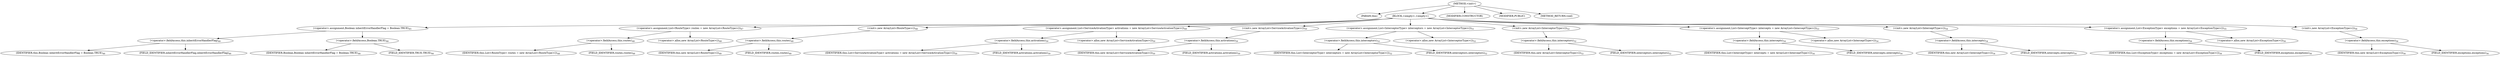 digraph "&lt;init&gt;" {  
"414" [label = <(METHOD,&lt;init&gt;)> ]
"415" [label = <(PARAM,this)> ]
"416" [label = <(BLOCK,&lt;empty&gt;,&lt;empty&gt;)> ]
"417" [label = <(&lt;operator&gt;.assignment,Boolean inheritErrorHandlerFlag = Boolean.TRUE)<SUB>45</SUB>> ]
"418" [label = <(&lt;operator&gt;.fieldAccess,this.inheritErrorHandlerFlag)<SUB>46</SUB>> ]
"419" [label = <(IDENTIFIER,this,Boolean inheritErrorHandlerFlag = Boolean.TRUE)<SUB>46</SUB>> ]
"420" [label = <(FIELD_IDENTIFIER,inheritErrorHandlerFlag,inheritErrorHandlerFlag)<SUB>46</SUB>> ]
"421" [label = <(&lt;operator&gt;.fieldAccess,Boolean.TRUE)<SUB>46</SUB>> ]
"422" [label = <(IDENTIFIER,Boolean,Boolean inheritErrorHandlerFlag = Boolean.TRUE)<SUB>46</SUB>> ]
"423" [label = <(FIELD_IDENTIFIER,TRUE,TRUE)<SUB>46</SUB>> ]
"424" [label = <(&lt;operator&gt;.assignment,List&lt;RouteType&gt; routes = new ArrayList&lt;RouteType&gt;())<SUB>47</SUB>> ]
"425" [label = <(&lt;operator&gt;.fieldAccess,this.routes)<SUB>48</SUB>> ]
"426" [label = <(IDENTIFIER,this,List&lt;RouteType&gt; routes = new ArrayList&lt;RouteType&gt;())<SUB>48</SUB>> ]
"427" [label = <(FIELD_IDENTIFIER,routes,routes)<SUB>48</SUB>> ]
"428" [label = <(&lt;operator&gt;.alloc,new ArrayList&lt;RouteType&gt;())<SUB>48</SUB>> ]
"429" [label = <(&lt;init&gt;,new ArrayList&lt;RouteType&gt;())<SUB>48</SUB>> ]
"430" [label = <(&lt;operator&gt;.fieldAccess,this.routes)<SUB>48</SUB>> ]
"431" [label = <(IDENTIFIER,this,new ArrayList&lt;RouteType&gt;())<SUB>48</SUB>> ]
"432" [label = <(FIELD_IDENTIFIER,routes,routes)<SUB>48</SUB>> ]
"433" [label = <(&lt;operator&gt;.assignment,List&lt;ServiceActivationType&gt; activations = new ArrayList&lt;ServiceActivationType&gt;())<SUB>49</SUB>> ]
"434" [label = <(&lt;operator&gt;.fieldAccess,this.activations)<SUB>50</SUB>> ]
"435" [label = <(IDENTIFIER,this,List&lt;ServiceActivationType&gt; activations = new ArrayList&lt;ServiceActivationType&gt;())<SUB>50</SUB>> ]
"436" [label = <(FIELD_IDENTIFIER,activations,activations)<SUB>50</SUB>> ]
"437" [label = <(&lt;operator&gt;.alloc,new ArrayList&lt;ServiceActivationType&gt;())<SUB>50</SUB>> ]
"438" [label = <(&lt;init&gt;,new ArrayList&lt;ServiceActivationType&gt;())<SUB>50</SUB>> ]
"439" [label = <(&lt;operator&gt;.fieldAccess,this.activations)<SUB>50</SUB>> ]
"440" [label = <(IDENTIFIER,this,new ArrayList&lt;ServiceActivationType&gt;())<SUB>50</SUB>> ]
"441" [label = <(FIELD_IDENTIFIER,activations,activations)<SUB>50</SUB>> ]
"442" [label = <(&lt;operator&gt;.assignment,List&lt;InterceptorType&gt; interceptors = new ArrayList&lt;InterceptorType&gt;())<SUB>51</SUB>> ]
"443" [label = <(&lt;operator&gt;.fieldAccess,this.interceptors)<SUB>52</SUB>> ]
"444" [label = <(IDENTIFIER,this,List&lt;InterceptorType&gt; interceptors = new ArrayList&lt;InterceptorType&gt;())<SUB>52</SUB>> ]
"445" [label = <(FIELD_IDENTIFIER,interceptors,interceptors)<SUB>52</SUB>> ]
"446" [label = <(&lt;operator&gt;.alloc,new ArrayList&lt;InterceptorType&gt;())<SUB>52</SUB>> ]
"447" [label = <(&lt;init&gt;,new ArrayList&lt;InterceptorType&gt;())<SUB>52</SUB>> ]
"448" [label = <(&lt;operator&gt;.fieldAccess,this.interceptors)<SUB>52</SUB>> ]
"449" [label = <(IDENTIFIER,this,new ArrayList&lt;InterceptorType&gt;())<SUB>52</SUB>> ]
"450" [label = <(FIELD_IDENTIFIER,interceptors,interceptors)<SUB>52</SUB>> ]
"451" [label = <(&lt;operator&gt;.assignment,List&lt;InterceptType&gt; intercepts = new ArrayList&lt;InterceptType&gt;())<SUB>53</SUB>> ]
"452" [label = <(&lt;operator&gt;.fieldAccess,this.intercepts)<SUB>54</SUB>> ]
"453" [label = <(IDENTIFIER,this,List&lt;InterceptType&gt; intercepts = new ArrayList&lt;InterceptType&gt;())<SUB>54</SUB>> ]
"454" [label = <(FIELD_IDENTIFIER,intercepts,intercepts)<SUB>54</SUB>> ]
"455" [label = <(&lt;operator&gt;.alloc,new ArrayList&lt;InterceptType&gt;())<SUB>54</SUB>> ]
"456" [label = <(&lt;init&gt;,new ArrayList&lt;InterceptType&gt;())<SUB>54</SUB>> ]
"457" [label = <(&lt;operator&gt;.fieldAccess,this.intercepts)<SUB>54</SUB>> ]
"458" [label = <(IDENTIFIER,this,new ArrayList&lt;InterceptType&gt;())<SUB>54</SUB>> ]
"459" [label = <(FIELD_IDENTIFIER,intercepts,intercepts)<SUB>54</SUB>> ]
"460" [label = <(&lt;operator&gt;.assignment,List&lt;ExceptionType&gt; exceptions = new ArrayList&lt;ExceptionType&gt;())<SUB>55</SUB>> ]
"461" [label = <(&lt;operator&gt;.fieldAccess,this.exceptions)<SUB>56</SUB>> ]
"462" [label = <(IDENTIFIER,this,List&lt;ExceptionType&gt; exceptions = new ArrayList&lt;ExceptionType&gt;())<SUB>56</SUB>> ]
"463" [label = <(FIELD_IDENTIFIER,exceptions,exceptions)<SUB>56</SUB>> ]
"464" [label = <(&lt;operator&gt;.alloc,new ArrayList&lt;ExceptionType&gt;())<SUB>56</SUB>> ]
"465" [label = <(&lt;init&gt;,new ArrayList&lt;ExceptionType&gt;())<SUB>56</SUB>> ]
"466" [label = <(&lt;operator&gt;.fieldAccess,this.exceptions)<SUB>56</SUB>> ]
"467" [label = <(IDENTIFIER,this,new ArrayList&lt;ExceptionType&gt;())<SUB>56</SUB>> ]
"468" [label = <(FIELD_IDENTIFIER,exceptions,exceptions)<SUB>56</SUB>> ]
"469" [label = <(MODIFIER,CONSTRUCTOR)> ]
"470" [label = <(MODIFIER,PUBLIC)> ]
"471" [label = <(METHOD_RETURN,void)> ]
  "414" -> "415" 
  "414" -> "416" 
  "414" -> "469" 
  "414" -> "470" 
  "414" -> "471" 
  "416" -> "417" 
  "416" -> "424" 
  "416" -> "429" 
  "416" -> "433" 
  "416" -> "438" 
  "416" -> "442" 
  "416" -> "447" 
  "416" -> "451" 
  "416" -> "456" 
  "416" -> "460" 
  "416" -> "465" 
  "417" -> "418" 
  "417" -> "421" 
  "418" -> "419" 
  "418" -> "420" 
  "421" -> "422" 
  "421" -> "423" 
  "424" -> "425" 
  "424" -> "428" 
  "425" -> "426" 
  "425" -> "427" 
  "429" -> "430" 
  "430" -> "431" 
  "430" -> "432" 
  "433" -> "434" 
  "433" -> "437" 
  "434" -> "435" 
  "434" -> "436" 
  "438" -> "439" 
  "439" -> "440" 
  "439" -> "441" 
  "442" -> "443" 
  "442" -> "446" 
  "443" -> "444" 
  "443" -> "445" 
  "447" -> "448" 
  "448" -> "449" 
  "448" -> "450" 
  "451" -> "452" 
  "451" -> "455" 
  "452" -> "453" 
  "452" -> "454" 
  "456" -> "457" 
  "457" -> "458" 
  "457" -> "459" 
  "460" -> "461" 
  "460" -> "464" 
  "461" -> "462" 
  "461" -> "463" 
  "465" -> "466" 
  "466" -> "467" 
  "466" -> "468" 
}
